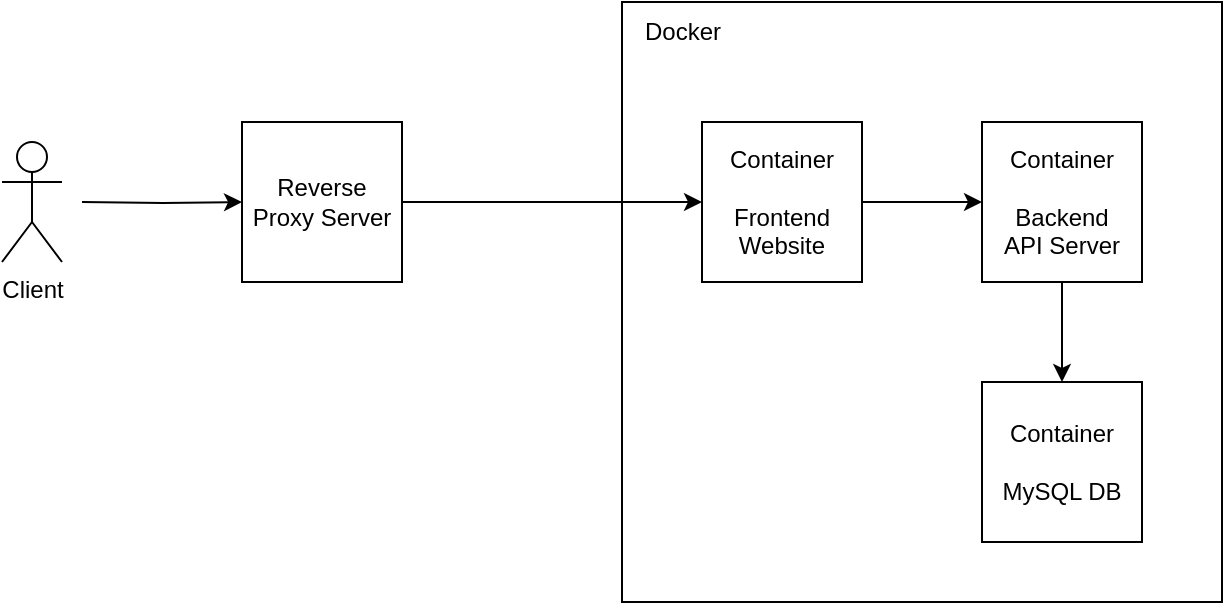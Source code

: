 <mxfile version="24.7.6">
  <diagram name="第 1 页" id="GyjuWLHJGFw596Ka0NUz">
    <mxGraphModel dx="2117" dy="530" grid="1" gridSize="10" guides="1" tooltips="1" connect="1" arrows="1" fold="1" page="1" pageScale="1" pageWidth="827" pageHeight="1169" math="0" shadow="0">
      <root>
        <mxCell id="0" />
        <mxCell id="1" parent="0" />
        <mxCell id="se57fAL17HWaH3ht4lCD-3" value="" style="whiteSpace=wrap;html=1;aspect=fixed;" vertex="1" parent="1">
          <mxGeometry x="170" y="40" width="300" height="300" as="geometry" />
        </mxCell>
        <mxCell id="se57fAL17HWaH3ht4lCD-7" style="edgeStyle=orthogonalEdgeStyle;rounded=0;orthogonalLoop=1;jettySize=auto;html=1;exitX=0.5;exitY=1;exitDx=0;exitDy=0;entryX=0.5;entryY=0;entryDx=0;entryDy=0;" edge="1" parent="1" source="se57fAL17HWaH3ht4lCD-1" target="se57fAL17HWaH3ht4lCD-4">
          <mxGeometry relative="1" as="geometry" />
        </mxCell>
        <mxCell id="se57fAL17HWaH3ht4lCD-1" value="Container&lt;div&gt;&lt;br&gt;&lt;div&gt;Backend&lt;div&gt;API Server&lt;/div&gt;&lt;/div&gt;&lt;/div&gt;" style="whiteSpace=wrap;html=1;aspect=fixed;" vertex="1" parent="1">
          <mxGeometry x="350" y="100" width="80" height="80" as="geometry" />
        </mxCell>
        <mxCell id="se57fAL17HWaH3ht4lCD-10" style="edgeStyle=orthogonalEdgeStyle;rounded=0;orthogonalLoop=1;jettySize=auto;html=1;exitX=1;exitY=0.5;exitDx=0;exitDy=0;" edge="1" parent="1" source="se57fAL17HWaH3ht4lCD-2" target="se57fAL17HWaH3ht4lCD-1">
          <mxGeometry relative="1" as="geometry" />
        </mxCell>
        <mxCell id="se57fAL17HWaH3ht4lCD-2" value="&lt;div&gt;Container&lt;/div&gt;&lt;div&gt;&lt;br&gt;&lt;/div&gt;Frontend&lt;div&gt;Website&lt;/div&gt;" style="whiteSpace=wrap;html=1;aspect=fixed;" vertex="1" parent="1">
          <mxGeometry x="210" y="100" width="80" height="80" as="geometry" />
        </mxCell>
        <mxCell id="se57fAL17HWaH3ht4lCD-4" value="Container&lt;div&gt;&lt;br&gt;&lt;/div&gt;&lt;div&gt;MySQL DB&lt;/div&gt;" style="whiteSpace=wrap;html=1;aspect=fixed;" vertex="1" parent="1">
          <mxGeometry x="350" y="230" width="80" height="80" as="geometry" />
        </mxCell>
        <mxCell id="se57fAL17HWaH3ht4lCD-5" value="Docker" style="text;html=1;align=center;verticalAlign=middle;resizable=0;points=[];autosize=1;strokeColor=none;fillColor=none;" vertex="1" parent="1">
          <mxGeometry x="170" y="40" width="60" height="30" as="geometry" />
        </mxCell>
        <mxCell id="se57fAL17HWaH3ht4lCD-11" value="" style="edgeStyle=orthogonalEdgeStyle;rounded=0;orthogonalLoop=1;jettySize=auto;html=1;" edge="1" parent="1" target="se57fAL17HWaH3ht4lCD-9">
          <mxGeometry relative="1" as="geometry">
            <mxPoint x="-100" y="140" as="sourcePoint" />
          </mxGeometry>
        </mxCell>
        <mxCell id="se57fAL17HWaH3ht4lCD-12" style="edgeStyle=orthogonalEdgeStyle;rounded=0;orthogonalLoop=1;jettySize=auto;html=1;exitX=1;exitY=0.5;exitDx=0;exitDy=0;" edge="1" parent="1" source="se57fAL17HWaH3ht4lCD-9" target="se57fAL17HWaH3ht4lCD-2">
          <mxGeometry relative="1" as="geometry" />
        </mxCell>
        <mxCell id="se57fAL17HWaH3ht4lCD-9" value="&lt;div&gt;Reverse&lt;/div&gt;Proxy Server" style="whiteSpace=wrap;html=1;aspect=fixed;" vertex="1" parent="1">
          <mxGeometry x="-20" y="100" width="80" height="80" as="geometry" />
        </mxCell>
        <mxCell id="se57fAL17HWaH3ht4lCD-19" value="Client" style="shape=umlActor;verticalLabelPosition=bottom;verticalAlign=top;html=1;outlineConnect=0;" vertex="1" parent="1">
          <mxGeometry x="-140" y="110" width="30" height="60" as="geometry" />
        </mxCell>
      </root>
    </mxGraphModel>
  </diagram>
</mxfile>
